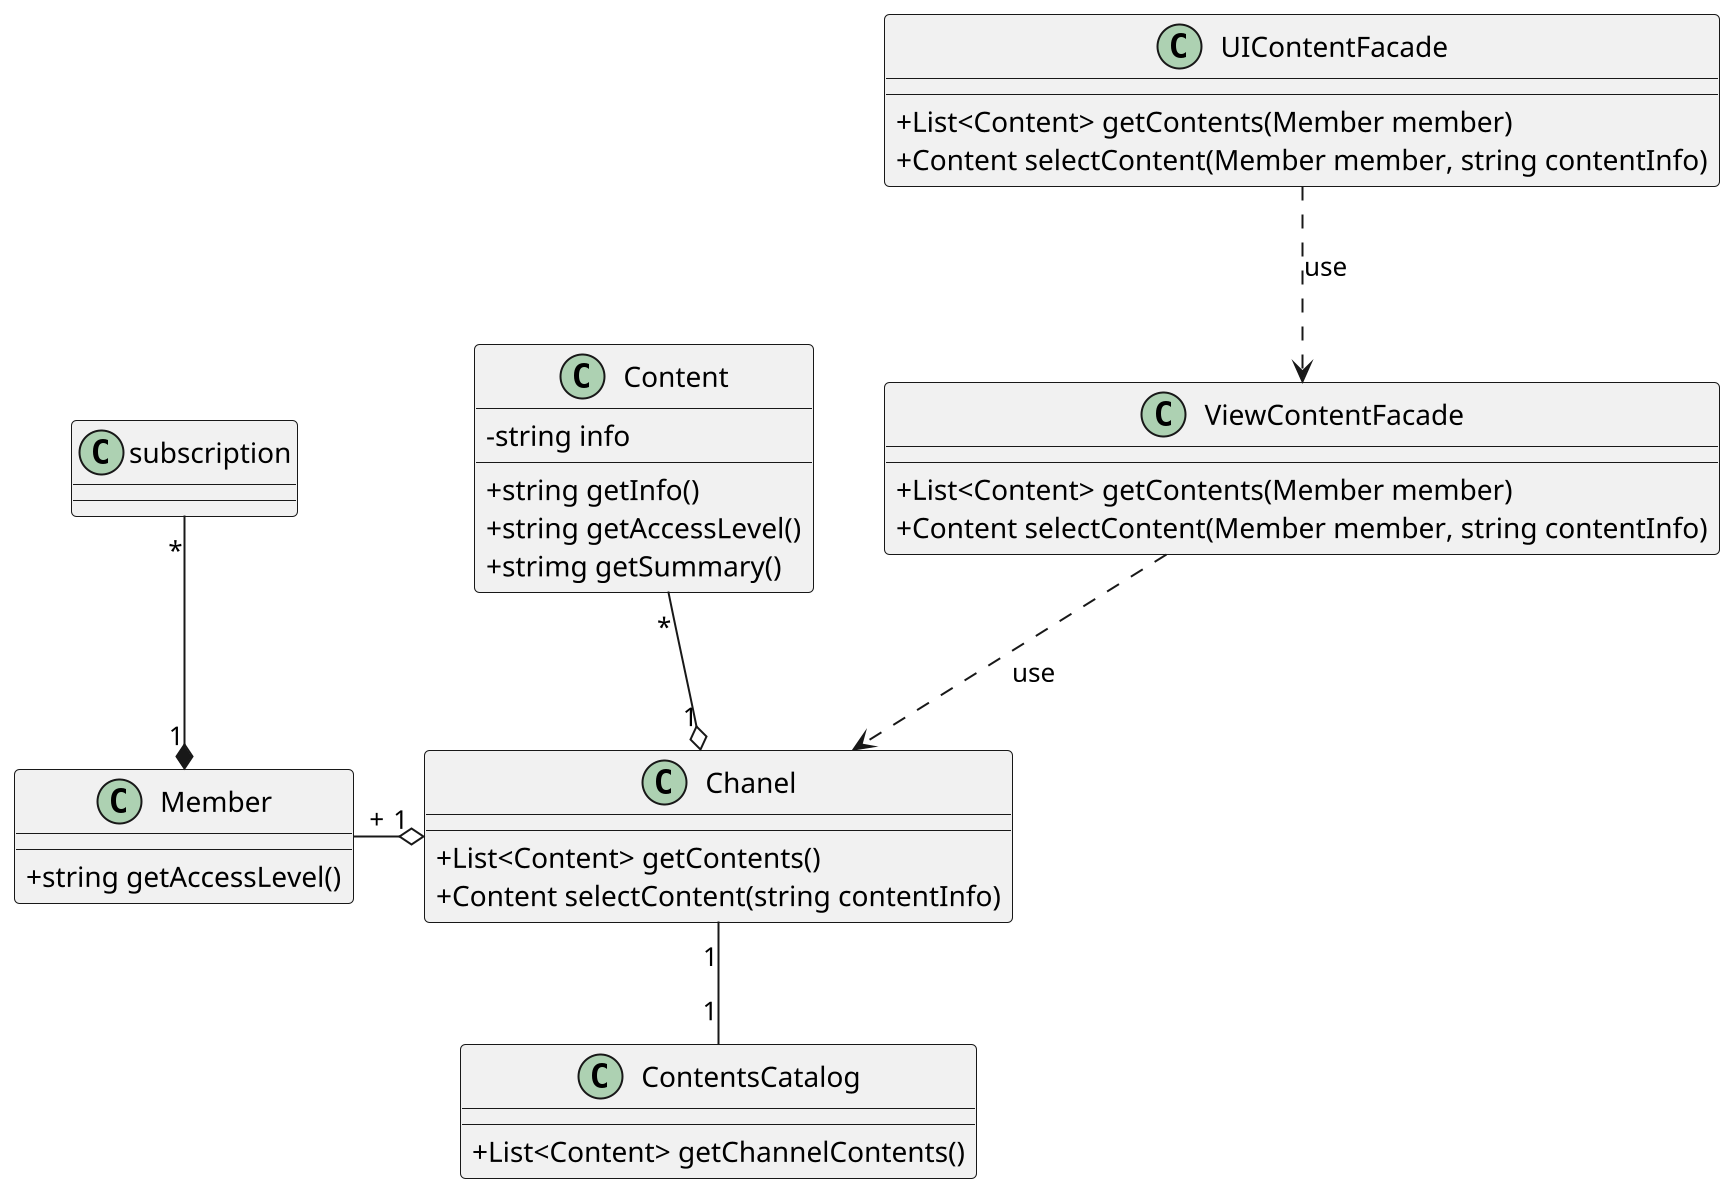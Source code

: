 @startuml see_content

scale 2
skinparam DefaultFontName B Nazanin
skinparam classAttributeIconSize 0


class "Content" as content {
    -string info
    +string getInfo()
    +string getAccessLevel()
    +strimg getSummary()
}

class "Chanel" as chanel {
    +List<Content> getContents()
    +Content selectContent(string contentInfo)
}

class "Member" as member {
    +string getAccessLevel()
}

class UIContentFacade {
    +List<Content> getContents(Member member)
    +Content selectContent(Member member, string contentInfo)
}

class ViewContentFacade {
    +List<Content> getContents(Member member)
    +Content selectContent(Member member, string contentInfo)
}

class ContentsCatalog {
    +List<Content> getChannelContents()
}

content "*" --o "1" chanel
chanel "1" o-left- "+" member
subscription "*" --* "1" member
chanel "1" -- "1" ContentsCatalog
UIContentFacade ..> ViewContentFacade :use
ViewContentFacade ..> chanel :use


@enduml
